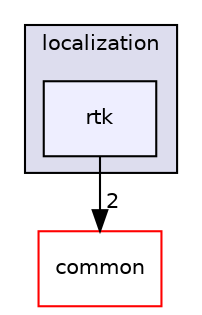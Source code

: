 digraph "modules/localization/rtk" {
  compound=true
  node [ fontsize="10", fontname="Helvetica"];
  edge [ labelfontsize="10", labelfontname="Helvetica"];
  subgraph clusterdir_2a5a85b04c02a024620c9614cdb88168 {
    graph [ bgcolor="#ddddee", pencolor="black", label="localization" fontname="Helvetica", fontsize="10", URL="dir_2a5a85b04c02a024620c9614cdb88168.html"]
  dir_fb0852ff30e5f8f157ae9dbf8a0c124c [shape=box, label="rtk", style="filled", fillcolor="#eeeeff", pencolor="black", URL="dir_fb0852ff30e5f8f157ae9dbf8a0c124c.html"];
  }
  dir_9a5e51f49964887903df6eed98080585 [shape=box label="common" fillcolor="white" style="filled" color="red" URL="dir_9a5e51f49964887903df6eed98080585.html"];
  dir_fb0852ff30e5f8f157ae9dbf8a0c124c->dir_9a5e51f49964887903df6eed98080585 [headlabel="2", labeldistance=1.5 headhref="dir_000135_000050.html"];
}
